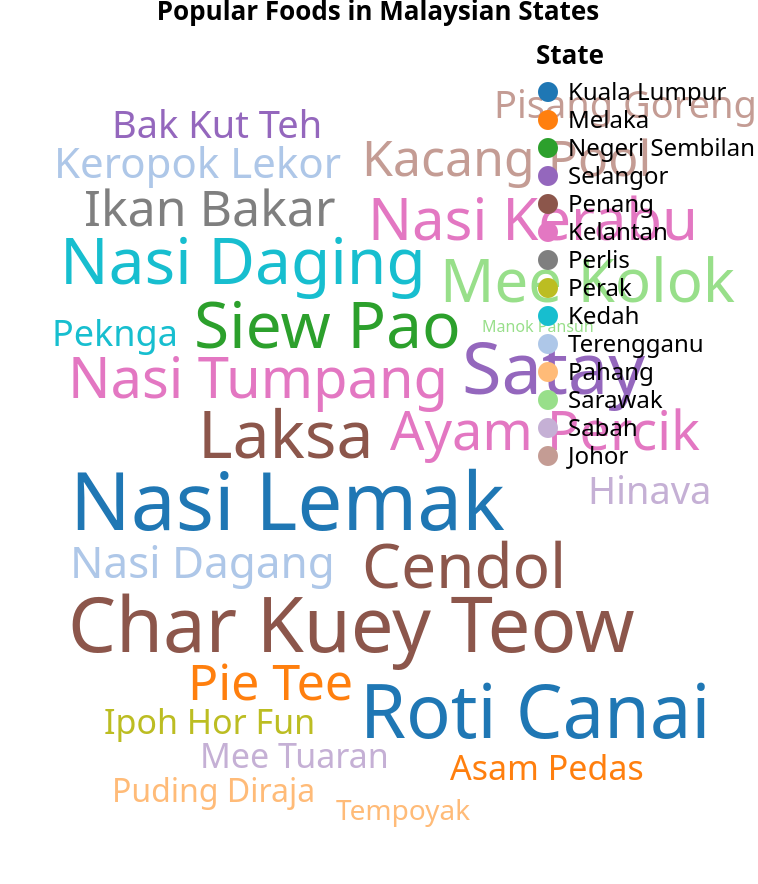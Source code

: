 {
  "$schema": "https://vega.github.io/schema/vega/v5.json",
  "title": {
    "text": "Popular Foods in Malaysian States",
    "anchor": "middle",
    "dy": -5
  },
  "width": 250,
  "height": 420,
  "padding": 0,
  "signals": [
    {
      "name": "selectedState",
      "value": "All States",
      "bind": {
        "input": "select",
        "name": "Choose a state: ",
        "options": [
          "All States",
          "Kuala Lumpur",
          "Penang",
          "Kelantan",
          "Perlis",
          "Perak",
          "Kedah",
          "Terengganu",
          "Pahang",
          "Sarawak",
          "Sabah",
          "Johor",
          "Melaka",
          "Negeri Sembilan",
          "Selangor"
        ]
      }
    }
  ],

  "data": [
    {
      "name": "raw",
      "values": [
        {"food": "Nasi Lemak", "state": "Kuala Lumpur", "popularity": 95},
        {"food": "Roti Canai", "state": "Kuala Lumpur", "popularity": 88},
        {"food": "Asam Pedas", "state": "Melaka", "popularity": 45},
        {"food": "Siew Pao", "state": "Negeri Sembilan", "popularity": 77},
        {"food": "Satay", "state": "Selangor", "popularity": 85},
        {"food": "Laksa", "state": "Penang", "popularity": 80},
        {"food": "Cendol", "state": "Penang", "popularity": 75},
        {"food": "Char Kuey Teow", "state": "Penang", "popularity": 90},
        {"food": "Nasi Kerabu", "state": "Kelantan", "popularity": 70},
        {"food": "Nasi Tumpang", "state": "Kelantan", "popularity": 68},
        {"food": "Ayam Percik", "state": "Kelantan", "popularity": 65},
        {"food": "Ikan Bakar", "state": "Perlis", "popularity": 60},
        {"food": "Ipoh Hor Fun", "state": "Perak", "popularity": 45},
        {"food": "Nasi Daging", "state": "Kedah", "popularity": 77},
        {"food": "Peknga", "state": "Kedah", "popularity": 48},
        {"food": "Nasi Dagang", "state": "Terengganu", "popularity": 55},
        {"food": "Keropok Lekor", "state": "Terengganu", "popularity": 53},
        {"food": "Tempoyak", "state": "Pahang", "popularity": 40},
        {"food": "Puding Diraja", "state": "Pahang", "popularity": 43},
        {"food": "Mee Kolok", "state": "Sarawak", "popularity": 73},
        {"food": "Manok Pansuh", "state": "Sarawak", "popularity": 30},
        {"food": "Hinava", "state": "Sabah", "popularity": 50},
        {"food": "Mee Tuaran", "state": "Sabah", "popularity": 45},
        {"food": "Kacang Pool", "state": "Johor", "popularity": 61},
        {"food": "Pisang Goreng", "state": "Johor", "popularity": 49},
        {"food": "Pie Tee", "state": "Melaka", "popularity": 62},
        {"food": "Bak Kut Teh", "state": "Selangor", "popularity": 50}
      ]
    },

    {
      "name": "allStatesLayout",
      "source": "raw",
      "transform": [
        {
          "type": "wordcloud",
          "size": [400, 420],
          "text": {"field": "food"},
          "font": "sans-serif",
          "fontSize": {"field": "popularity"},
          "fontSizeRange": [8, 40],
          "rotate": 0,
          "padding": 2
        }
      ]
    }
  ],

  "scales": [
    {
      "name": "stateColor",
      "type": "ordinal",
      "domain": {"data": "raw", "field": "state"},
      "range": ["#1f77b4", "#ff7f0e", "#2ca02c", "#9467bd", "#8c564b", "#e377c2", 
                "#7f7f7f", "#bcbd22", "#17becf", "#aec7e8", "#ffbb78", "#98df8a", 
                "#c5b0d5", "#c49c94"]
    }
  ],

  "legends": [
    {
      "fill": "stateColor",
      "title": "State",
      "orient": "right",
      "labelFontSize": 12,
      "titleFontSize": 13
    }
  ],

  "marks": [
    {
      "type": "text",
      "from": {"data": "allStatesLayout"},
      "encode": {
        "enter": {
          "text": {"field": "food"},
          "align": {"value": "center"},
          "baseline": {"value": "alphabetic"},
          "font": {"value": "sans-serif"},
          "fontSize": {"field": "fontSize"},
          "x": {"field": "x"},
          "y": {"field": "y"},
          "angle": {"field": "angle"},
          "fill": {"scale": "stateColor", "field": "state"}
        },
        "update": {
          "opacity": [
            {
              "test": "selectedState == 'All States' || datum.state == selectedState",
              "value": 1
            },
            {"value": 0.1}
          ]
        },
        "hover": {"opacity": {"value": 0.8}}
      }
    }
  ]
}